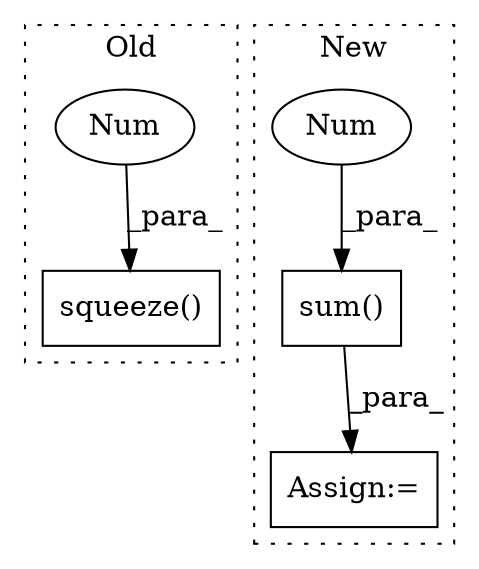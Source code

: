 digraph G {
subgraph cluster0 {
1 [label="squeeze()" a="75" s="10813,10856" l="41,1" shape="box"];
5 [label="Num" a="76" s="10854" l="2" shape="ellipse"];
label = "Old";
style="dotted";
}
subgraph cluster1 {
2 [label="sum()" a="75" s="12137,12167" l="29,1" shape="box"];
3 [label="Assign:=" a="68" s="12134" l="3" shape="box"];
4 [label="Num" a="76" s="12166" l="1" shape="ellipse"];
label = "New";
style="dotted";
}
2 -> 3 [label="_para_"];
4 -> 2 [label="_para_"];
5 -> 1 [label="_para_"];
}